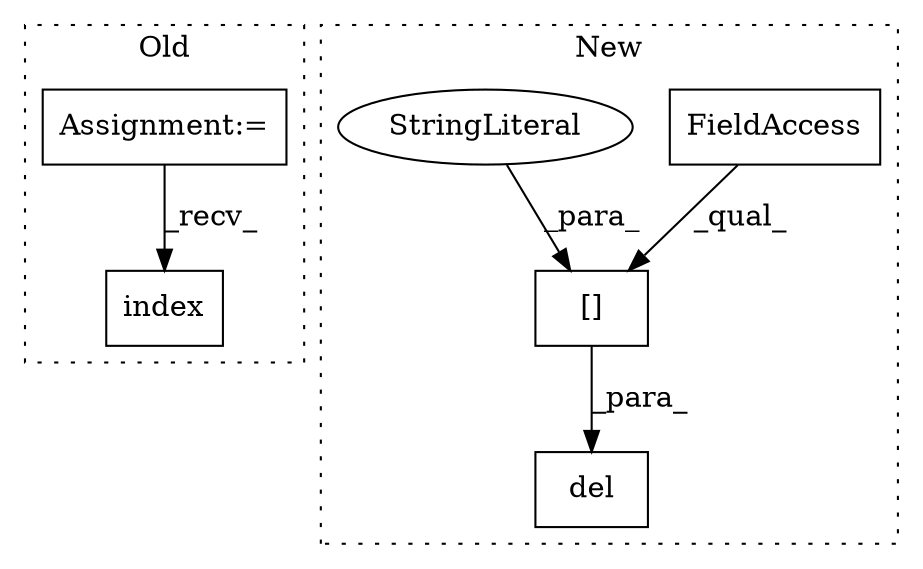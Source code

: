 digraph G {
subgraph cluster0 {
1 [label="index" a="32" s="1718,1729" l="6,1" shape="box"];
6 [label="Assignment:=" a="7" s="1372" l="1" shape="box"];
label = "Old";
style="dotted";
}
subgraph cluster1 {
2 [label="del" a="32" s="845,871" l="4,1" shape="box"];
3 [label="[]" a="2" s="849,870" l="7,1" shape="box"];
4 [label="FieldAccess" a="22" s="849" l="6" shape="box"];
5 [label="StringLiteral" a="45" s="856" l="14" shape="ellipse"];
label = "New";
style="dotted";
}
3 -> 2 [label="_para_"];
4 -> 3 [label="_qual_"];
5 -> 3 [label="_para_"];
6 -> 1 [label="_recv_"];
}